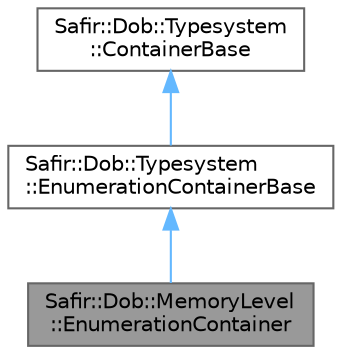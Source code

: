 digraph "Safir::Dob::MemoryLevel::EnumerationContainer"
{
 // LATEX_PDF_SIZE
  bgcolor="transparent";
  edge [fontname=Helvetica,fontsize=10,labelfontname=Helvetica,labelfontsize=10];
  node [fontname=Helvetica,fontsize=10,shape=box,height=0.2,width=0.4];
  Node1 [label="Safir::Dob::MemoryLevel\l::EnumerationContainer",height=0.2,width=0.4,color="gray40", fillcolor="grey60", style="filled", fontcolor="black",tooltip=" "];
  Node2 -> Node1 [dir="back",color="steelblue1",style="solid"];
  Node2 [label="Safir::Dob::Typesystem\l::EnumerationContainerBase",height=0.2,width=0.4,color="gray40", fillcolor="white", style="filled",URL="$a01443.html",tooltip="Base class for containers of enumeration values."];
  Node3 -> Node2 [dir="back",color="steelblue1",style="solid"];
  Node3 [label="Safir::Dob::Typesystem\l::ContainerBase",height=0.2,width=0.4,color="gray40", fillcolor="white", style="filled",URL="$a01399.html",tooltip="Base class for all Containers."];
}
